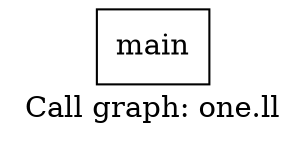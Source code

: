 digraph "Call graph: one.ll" {
	label="Call graph: one.ll";

	Node0x1c93e82a950 [shape=record,label="{main}"];
}
